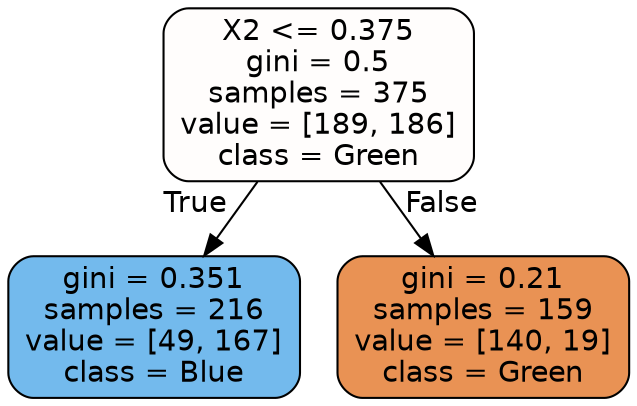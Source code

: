digraph Tree {
node [shape=box, style="filled, rounded", color="black", fontname="helvetica"] ;
edge [fontname="helvetica"] ;
0 [label="X2 <= 0.375\ngini = 0.5\nsamples = 375\nvalue = [189, 186]\nclass = Green", fillcolor="#fffdfc"] ;
1 [label="gini = 0.351\nsamples = 216\nvalue = [49, 167]\nclass = Blue", fillcolor="#73baed"] ;
0 -> 1 [labeldistance=2.5, labelangle=45, headlabel="True"] ;
2 [label="gini = 0.21\nsamples = 159\nvalue = [140, 19]\nclass = Green", fillcolor="#e99254"] ;
0 -> 2 [labeldistance=2.5, labelangle=-45, headlabel="False"] ;
}